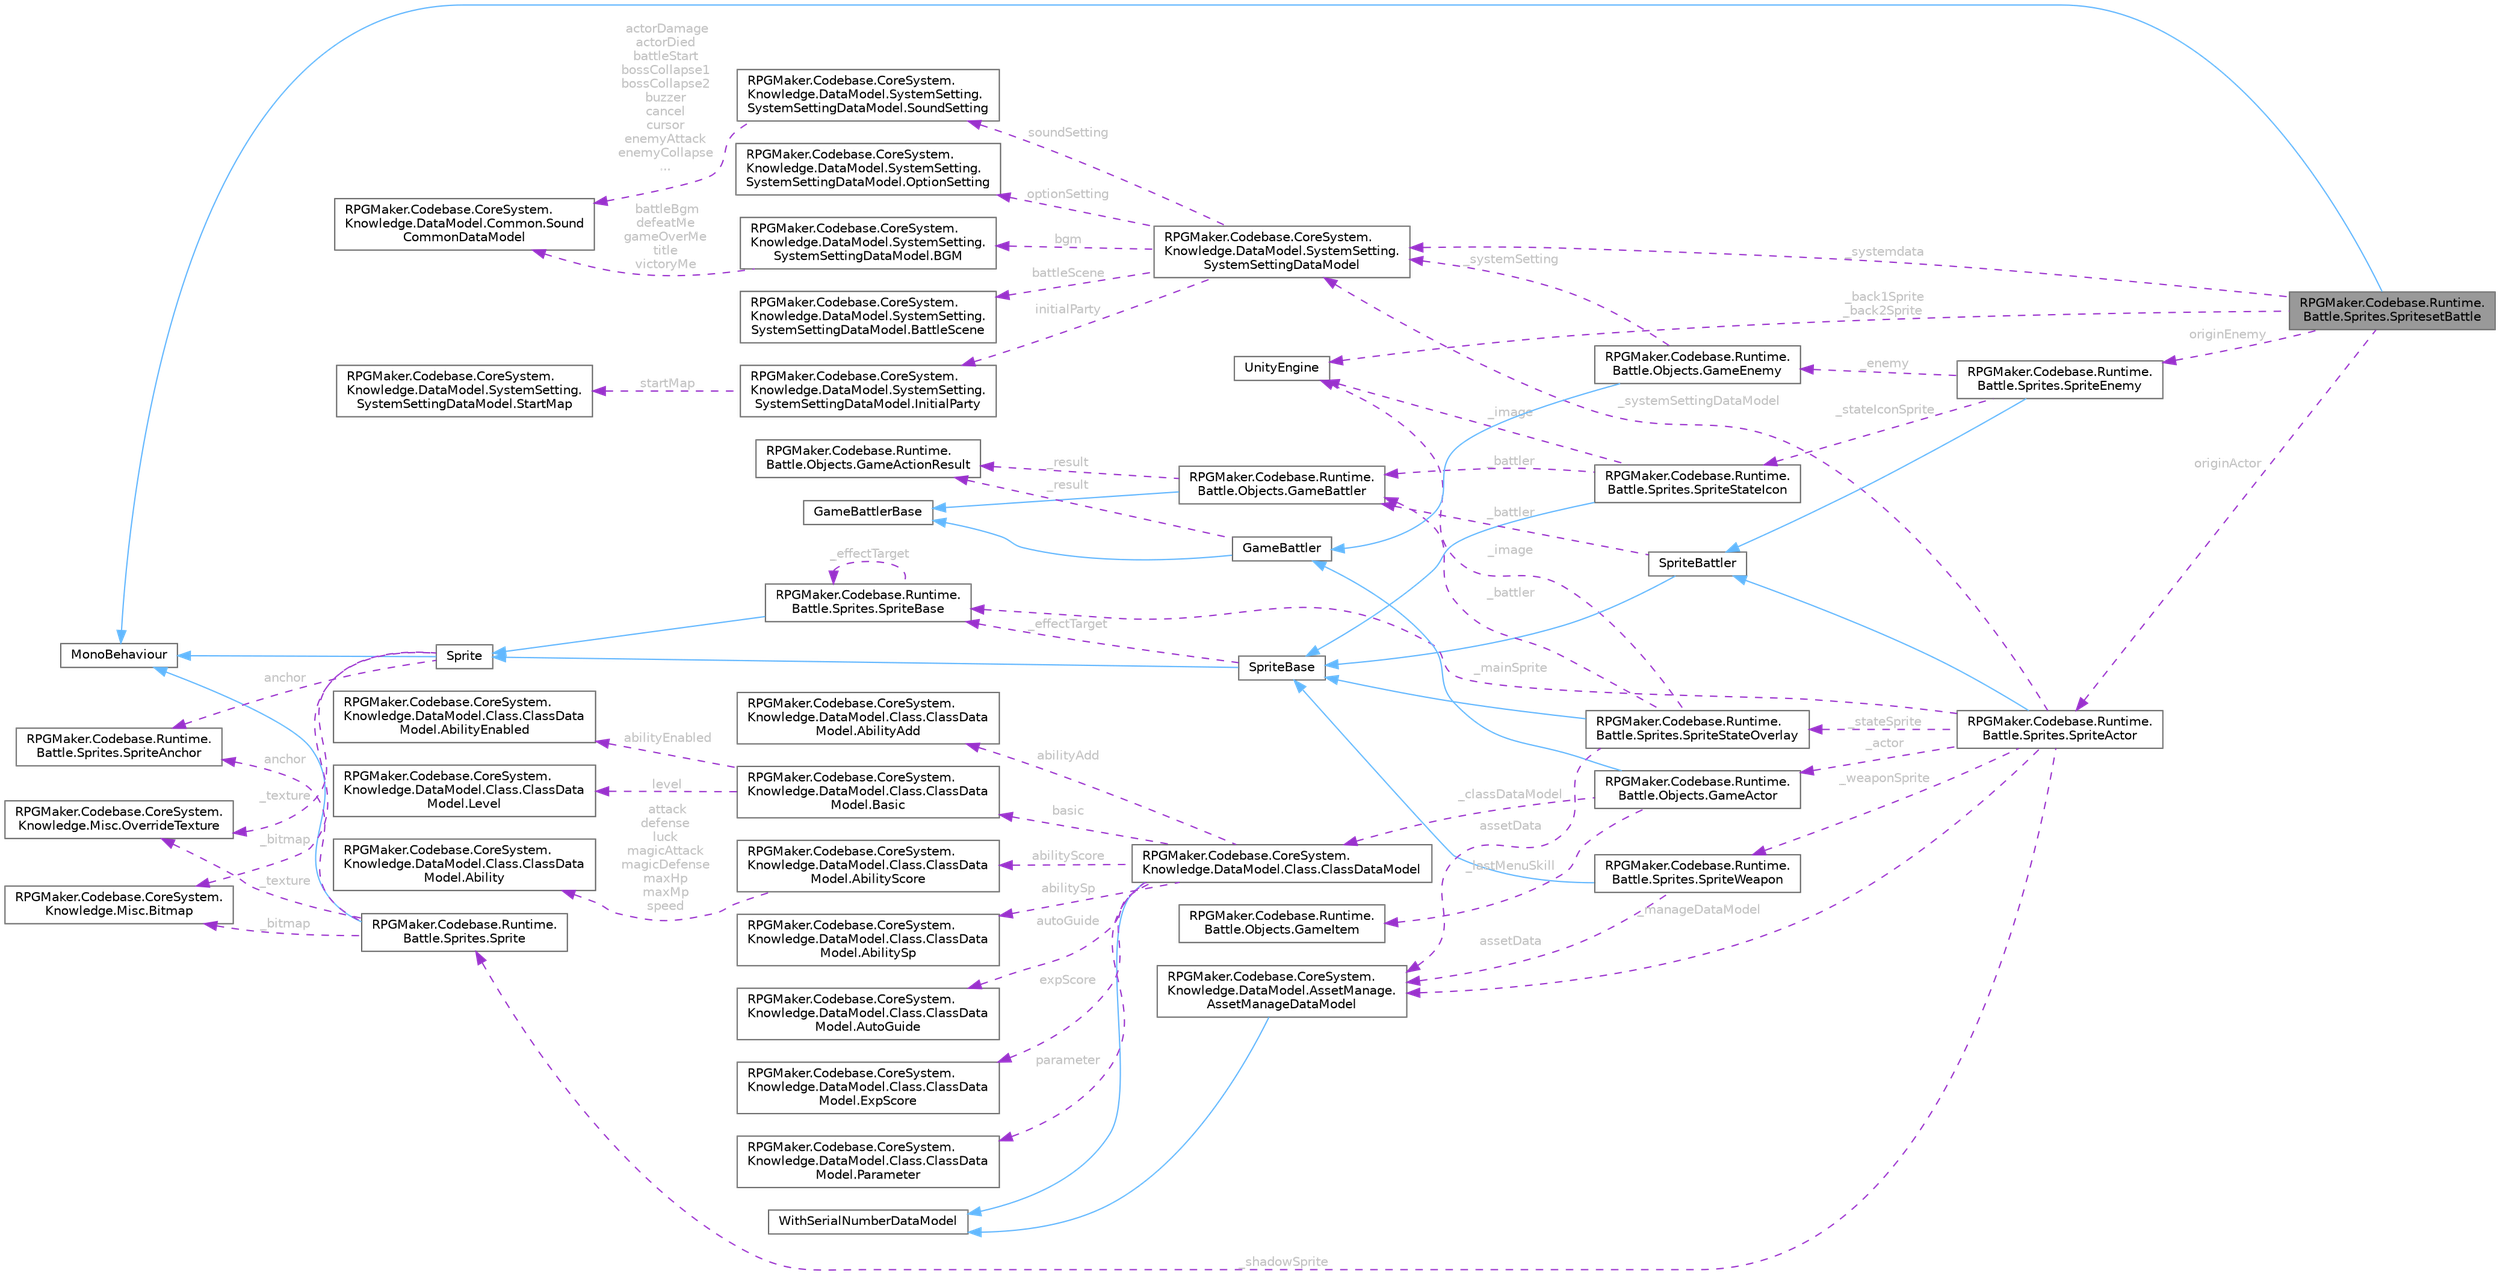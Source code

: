 digraph "RPGMaker.Codebase.Runtime.Battle.Sprites.SpritesetBattle"
{
 // LATEX_PDF_SIZE
  bgcolor="transparent";
  edge [fontname=Helvetica,fontsize=10,labelfontname=Helvetica,labelfontsize=10];
  node [fontname=Helvetica,fontsize=10,shape=box,height=0.2,width=0.4];
  rankdir="LR";
  Node1 [id="Node000001",label="RPGMaker.Codebase.Runtime.\lBattle.Sprites.SpritesetBattle",height=0.2,width=0.4,color="gray40", fillcolor="grey60", style="filled", fontcolor="black",tooltip="戦闘シーン用のスプライトセット。[背景][アクター][敵キャラ]を含む Unite用に作り替えている"];
  Node2 -> Node1 [id="edge1_Node000001_Node000002",dir="back",color="steelblue1",style="solid",tooltip=" "];
  Node2 [id="Node000002",label="MonoBehaviour",height=0.2,width=0.4,color="gray40", fillcolor="white", style="filled",tooltip=" "];
  Node3 -> Node1 [id="edge2_Node000001_Node000003",dir="back",color="darkorchid3",style="dashed",tooltip=" ",label=" _back1Sprite\n_back2Sprite",fontcolor="grey" ];
  Node3 [id="Node000003",label="UnityEngine",height=0.2,width=0.4,color="gray40", fillcolor="white", style="filled",tooltip=" "];
  Node4 -> Node1 [id="edge3_Node000001_Node000004",dir="back",color="darkorchid3",style="dashed",tooltip=" ",label=" _systemdata",fontcolor="grey" ];
  Node4 [id="Node000004",label="RPGMaker.Codebase.CoreSystem.\lKnowledge.DataModel.SystemSetting.\lSystemSettingDataModel",height=0.2,width=0.4,color="gray40", fillcolor="white", style="filled",URL="$d0/dd2/class_r_p_g_maker_1_1_codebase_1_1_core_system_1_1_knowledge_1_1_data_model_1_1_system_setting_1_1_system_setting_data_model.html",tooltip="😁 システム設定データ・モデル"];
  Node5 -> Node4 [id="edge4_Node000004_Node000005",dir="back",color="darkorchid3",style="dashed",tooltip=" ",label=" battleScene",fontcolor="grey" ];
  Node5 [id="Node000005",label="RPGMaker.Codebase.CoreSystem.\lKnowledge.DataModel.SystemSetting.\lSystemSettingDataModel.BattleScene",height=0.2,width=0.4,color="gray40", fillcolor="white", style="filled",URL="$df/d0c/class_r_p_g_maker_1_1_codebase_1_1_core_system_1_1_knowledge_1_1_data_model_1_1_system_setting_17ce0ed53697912195b01e8a552e37932.html",tooltip="😁 戦闘シーン"];
  Node6 -> Node4 [id="edge5_Node000004_Node000006",dir="back",color="darkorchid3",style="dashed",tooltip=" ",label=" bgm",fontcolor="grey" ];
  Node6 [id="Node000006",label="RPGMaker.Codebase.CoreSystem.\lKnowledge.DataModel.SystemSetting.\lSystemSettingDataModel.BGM",height=0.2,width=0.4,color="gray40", fillcolor="white", style="filled",URL="$d8/d7d/class_r_p_g_maker_1_1_codebase_1_1_core_system_1_1_knowledge_1_1_data_model_1_1_system_setting_13c37c0ac7a3e126c1b06c1462a6db3a9.html",tooltip="😁 背景音楽"];
  Node7 -> Node6 [id="edge6_Node000006_Node000007",dir="back",color="darkorchid3",style="dashed",tooltip=" ",label=" battleBgm\ndefeatMe\ngameOverMe\ntitle\nvictoryMe",fontcolor="grey" ];
  Node7 [id="Node000007",label="RPGMaker.Codebase.CoreSystem.\lKnowledge.DataModel.Common.Sound\lCommonDataModel",height=0.2,width=0.4,color="gray40", fillcolor="white", style="filled",URL="$df/dcd/class_r_p_g_maker_1_1_codebase_1_1_core_system_1_1_knowledge_1_1_data_model_1_1_common_1_1_sound_common_data_model.html",tooltip="😁 音共通データ・モデル"];
  Node8 -> Node4 [id="edge7_Node000004_Node000008",dir="back",color="darkorchid3",style="dashed",tooltip=" ",label=" initialParty",fontcolor="grey" ];
  Node8 [id="Node000008",label="RPGMaker.Codebase.CoreSystem.\lKnowledge.DataModel.SystemSetting.\lSystemSettingDataModel.InitialParty",height=0.2,width=0.4,color="gray40", fillcolor="white", style="filled",URL="$dc/dfb/class_r_p_g_maker_1_1_codebase_1_1_core_system_1_1_knowledge_1_1_data_model_1_1_system_setting_1539107dbc80fc9072f4fd2f8782921fe.html",tooltip="😁 初期パーティー"];
  Node9 -> Node8 [id="edge8_Node000008_Node000009",dir="back",color="darkorchid3",style="dashed",tooltip=" ",label=" startMap",fontcolor="grey" ];
  Node9 [id="Node000009",label="RPGMaker.Codebase.CoreSystem.\lKnowledge.DataModel.SystemSetting.\lSystemSettingDataModel.StartMap",height=0.2,width=0.4,color="gray40", fillcolor="white", style="filled",URL="$dd/d74/class_r_p_g_maker_1_1_codebase_1_1_core_system_1_1_knowledge_1_1_data_model_1_1_system_setting_1783ee6b6efe4675c8c39db7c7a3a93f6.html",tooltip="😁 開始マップ"];
  Node10 -> Node4 [id="edge9_Node000004_Node000010",dir="back",color="darkorchid3",style="dashed",tooltip=" ",label=" optionSetting",fontcolor="grey" ];
  Node10 [id="Node000010",label="RPGMaker.Codebase.CoreSystem.\lKnowledge.DataModel.SystemSetting.\lSystemSettingDataModel.OptionSetting",height=0.2,width=0.4,color="gray40", fillcolor="white", style="filled",URL="$d8/d86/class_r_p_g_maker_1_1_codebase_1_1_core_system_1_1_knowledge_1_1_data_model_1_1_system_setting_10d0bcdd35160aa829ac5668189dd2dd2.html",tooltip="😁 オプション設定"];
  Node11 -> Node4 [id="edge10_Node000004_Node000011",dir="back",color="darkorchid3",style="dashed",tooltip=" ",label=" soundSetting",fontcolor="grey" ];
  Node11 [id="Node000011",label="RPGMaker.Codebase.CoreSystem.\lKnowledge.DataModel.SystemSetting.\lSystemSettingDataModel.SoundSetting",height=0.2,width=0.4,color="gray40", fillcolor="white", style="filled",URL="$d9/d59/class_r_p_g_maker_1_1_codebase_1_1_core_system_1_1_knowledge_1_1_data_model_1_1_system_setting_1fc90e68ad3a4642899cf508b2c75ae0f.html",tooltip="😁 音設定"];
  Node7 -> Node11 [id="edge11_Node000011_Node000007",dir="back",color="darkorchid3",style="dashed",tooltip=" ",label=" actorDamage\nactorDied\nbattleStart\nbossCollapse1\nbossCollapse2\nbuzzer\ncancel\ncursor\nenemyAttack\nenemyCollapse\n...",fontcolor="grey" ];
  Node12 -> Node1 [id="edge12_Node000001_Node000012",dir="back",color="darkorchid3",style="dashed",tooltip=" ",label=" originActor",fontcolor="grey" ];
  Node12 [id="Node000012",label="RPGMaker.Codebase.Runtime.\lBattle.Sprites.SpriteActor",height=0.2,width=0.4,color="gray40", fillcolor="white", style="filled",URL="$d3/d5b/class_r_p_g_maker_1_1_codebase_1_1_runtime_1_1_battle_1_1_sprites_1_1_sprite_actor.html",tooltip="サイドビューのアクター表示用のスプライト"];
  Node13 -> Node12 [id="edge13_Node000012_Node000013",dir="back",color="steelblue1",style="solid",tooltip=" "];
  Node13 [id="Node000013",label="SpriteBattler",height=0.2,width=0.4,color="gray40", fillcolor="white", style="filled",URL="$da/d4d/class_r_p_g_maker_1_1_codebase_1_1_runtime_1_1_battle_1_1_sprites_1_1_sprite_battler.html",tooltip="戦闘シーンで表示されるキャラ画像"];
  Node14 -> Node13 [id="edge14_Node000013_Node000014",dir="back",color="steelblue1",style="solid",tooltip=" "];
  Node14 [id="Node000014",label="SpriteBase",height=0.2,width=0.4,color="gray40", fillcolor="white", style="filled",URL="$db/d42/class_r_p_g_maker_1_1_codebase_1_1_runtime_1_1_battle_1_1_sprites_1_1_sprite_base.html",tooltip="アニメーションする表示物のためのクラス"];
  Node15 -> Node14 [id="edge15_Node000014_Node000015",dir="back",color="steelblue1",style="solid",tooltip=" "];
  Node15 [id="Node000015",label="Sprite",height=0.2,width=0.4,color="gray40", fillcolor="white", style="filled",URL="$de/db2/class_r_p_g_maker_1_1_codebase_1_1_runtime_1_1_battle_1_1_sprites_1_1_sprite.html",tooltip="Unity用の部品"];
  Node2 -> Node15 [id="edge16_Node000015_Node000002",dir="back",color="steelblue1",style="solid",tooltip=" "];
  Node16 -> Node15 [id="edge17_Node000015_Node000016",dir="back",color="darkorchid3",style="dashed",tooltip=" ",label=" _bitmap",fontcolor="grey" ];
  Node16 [id="Node000016",label="RPGMaker.Codebase.CoreSystem.\lKnowledge.Misc.Bitmap",height=0.2,width=0.4,color="gray40", fillcolor="white", style="filled",URL="$db/d8a/class_r_p_g_maker_1_1_codebase_1_1_core_system_1_1_knowledge_1_1_misc_1_1_bitmap.html",tooltip="😁 ビットマップ"];
  Node17 -> Node15 [id="edge18_Node000015_Node000017",dir="back",color="darkorchid3",style="dashed",tooltip=" ",label=" _texture",fontcolor="grey" ];
  Node17 [id="Node000017",label="RPGMaker.Codebase.CoreSystem.\lKnowledge.Misc.OverrideTexture",height=0.2,width=0.4,color="gray40", fillcolor="white", style="filled",URL="$d2/dfe/class_r_p_g_maker_1_1_codebase_1_1_core_system_1_1_knowledge_1_1_misc_1_1_override_texture.html",tooltip="😁 上書きテクスチャー"];
  Node18 -> Node15 [id="edge19_Node000015_Node000018",dir="back",color="darkorchid3",style="dashed",tooltip=" ",label=" anchor",fontcolor="grey" ];
  Node18 [id="Node000018",label="RPGMaker.Codebase.Runtime.\lBattle.Sprites.SpriteAnchor",height=0.2,width=0.4,color="gray40", fillcolor="white", style="filled",URL="$dc/d5b/class_r_p_g_maker_1_1_codebase_1_1_runtime_1_1_battle_1_1_sprites_1_1_sprite_anchor.html",tooltip="SpriteのAnchor設定用クラス"];
  Node19 -> Node14 [id="edge20_Node000014_Node000019",dir="back",color="darkorchid3",style="dashed",tooltip=" ",label=" _effectTarget",fontcolor="grey" ];
  Node19 [id="Node000019",label="RPGMaker.Codebase.Runtime.\lBattle.Sprites.SpriteBase",height=0.2,width=0.4,color="gray40", fillcolor="white", style="filled",URL="$db/d42/class_r_p_g_maker_1_1_codebase_1_1_runtime_1_1_battle_1_1_sprites_1_1_sprite_base.html",tooltip="アニメーションする表示物のためのクラス"];
  Node15 -> Node19 [id="edge21_Node000019_Node000015",dir="back",color="steelblue1",style="solid",tooltip=" "];
  Node19 -> Node19 [id="edge22_Node000019_Node000019",dir="back",color="darkorchid3",style="dashed",tooltip=" ",label=" _effectTarget",fontcolor="grey" ];
  Node20 -> Node13 [id="edge23_Node000013_Node000020",dir="back",color="darkorchid3",style="dashed",tooltip=" ",label=" _battler",fontcolor="grey" ];
  Node20 [id="Node000020",label="RPGMaker.Codebase.Runtime.\lBattle.Objects.GameBattler",height=0.2,width=0.4,color="gray40", fillcolor="white", style="filled",URL="$d6/de6/class_r_p_g_maker_1_1_codebase_1_1_runtime_1_1_battle_1_1_objects_1_1_game_battler.html",tooltip="😁 戦闘シーンでのアイコンやアニメーションを含む、バトラーの動作を制御する"];
  Node21 -> Node20 [id="edge24_Node000020_Node000021",dir="back",color="steelblue1",style="solid",tooltip=" "];
  Node21 [id="Node000021",label="GameBattlerBase",height=0.2,width=0.4,color="gray40", fillcolor="white", style="filled",URL="$d2/d70/class_r_p_g_maker_1_1_codebase_1_1_runtime_1_1_battle_1_1_objects_1_1_game_battler_base.html",tooltip="BattleManager に保持され、戦闘シーンでのパラメータの計算に利用される"];
  Node22 -> Node20 [id="edge25_Node000020_Node000022",dir="back",color="darkorchid3",style="dashed",tooltip=" ",label=" _result",fontcolor="grey" ];
  Node22 [id="Node000022",label="RPGMaker.Codebase.Runtime.\lBattle.Objects.GameActionResult",height=0.2,width=0.4,color="gray40", fillcolor="white", style="filled",URL="$db/d27/class_r_p_g_maker_1_1_codebase_1_1_runtime_1_1_battle_1_1_objects_1_1_game_action_result.html",tooltip="😁 Game_Action の結果を記述したオブジェクト"];
  Node23 -> Node12 [id="edge26_Node000012_Node000023",dir="back",color="darkorchid3",style="dashed",tooltip=" ",label=" _actor",fontcolor="grey" ];
  Node23 [id="Node000023",label="RPGMaker.Codebase.Runtime.\lBattle.Objects.GameActor",height=0.2,width=0.4,color="gray40", fillcolor="white", style="filled",URL="$db/dfc/class_r_p_g_maker_1_1_codebase_1_1_runtime_1_1_battle_1_1_objects_1_1_game_actor.html",tooltip="😁 アクターのパラメータの取得、画像の設定、戦闘の処理とサイドビュー時の画像処理を行うクラス"];
  Node24 -> Node23 [id="edge27_Node000023_Node000024",dir="back",color="steelblue1",style="solid",tooltip=" "];
  Node24 [id="Node000024",label="GameBattler",height=0.2,width=0.4,color="gray40", fillcolor="white", style="filled",URL="$d6/de6/class_r_p_g_maker_1_1_codebase_1_1_runtime_1_1_battle_1_1_objects_1_1_game_battler.html",tooltip="😁 戦闘シーンでのアイコンやアニメーションを含む、バトラーの動作を制御する"];
  Node21 -> Node24 [id="edge28_Node000024_Node000021",dir="back",color="steelblue1",style="solid",tooltip=" "];
  Node22 -> Node24 [id="edge29_Node000024_Node000022",dir="back",color="darkorchid3",style="dashed",tooltip=" ",label=" _result",fontcolor="grey" ];
  Node25 -> Node23 [id="edge30_Node000023_Node000025",dir="back",color="darkorchid3",style="dashed",tooltip=" ",label=" _classDataModel",fontcolor="grey" ];
  Node25 [id="Node000025",label="RPGMaker.Codebase.CoreSystem.\lKnowledge.DataModel.Class.ClassDataModel",height=0.2,width=0.4,color="gray40", fillcolor="white", style="filled",URL="$df/d3c/class_r_p_g_maker_1_1_codebase_1_1_core_system_1_1_knowledge_1_1_data_model_1_1_class_1_1_class_data_model.html",tooltip="😁 クラス・データ・モデル"];
  Node26 -> Node25 [id="edge31_Node000025_Node000026",dir="back",color="steelblue1",style="solid",tooltip=" "];
  Node26 [id="Node000026",label="WithSerialNumberDataModel",height=0.2,width=0.4,color="gray40", fillcolor="white", style="filled",tooltip=" "];
  Node27 -> Node25 [id="edge32_Node000025_Node000027",dir="back",color="darkorchid3",style="dashed",tooltip=" ",label=" abilityAdd",fontcolor="grey" ];
  Node27 [id="Node000027",label="RPGMaker.Codebase.CoreSystem.\lKnowledge.DataModel.Class.ClassData\lModel.AbilityAdd",height=0.2,width=0.4,color="gray40", fillcolor="white", style="filled",URL="$d7/dd4/class_r_p_g_maker_1_1_codebase_1_1_core_system_1_1_knowledge_1_1_data_model_1_1_class_1_1_class_data_model_1_1_ability_add.html",tooltip="😁 能力追加"];
  Node28 -> Node25 [id="edge33_Node000025_Node000028",dir="back",color="darkorchid3",style="dashed",tooltip=" ",label=" abilityScore",fontcolor="grey" ];
  Node28 [id="Node000028",label="RPGMaker.Codebase.CoreSystem.\lKnowledge.DataModel.Class.ClassData\lModel.AbilityScore",height=0.2,width=0.4,color="gray40", fillcolor="white", style="filled",URL="$df/d20/class_r_p_g_maker_1_1_codebase_1_1_core_system_1_1_knowledge_1_1_data_model_1_1_class_1_1_class_data_model_1_1_ability_score.html",tooltip="😁 能力スコア"];
  Node29 -> Node28 [id="edge34_Node000028_Node000029",dir="back",color="darkorchid3",style="dashed",tooltip=" ",label=" attack\ndefense\nluck\nmagicAttack\nmagicDefense\nmaxHp\nmaxMp\nspeed",fontcolor="grey" ];
  Node29 [id="Node000029",label="RPGMaker.Codebase.CoreSystem.\lKnowledge.DataModel.Class.ClassData\lModel.Ability",height=0.2,width=0.4,color="gray40", fillcolor="white", style="filled",URL="$d9/d0e/class_r_p_g_maker_1_1_codebase_1_1_core_system_1_1_knowledge_1_1_data_model_1_1_class_1_1_class_data_model_1_1_ability.html",tooltip="能力"];
  Node30 -> Node25 [id="edge35_Node000025_Node000030",dir="back",color="darkorchid3",style="dashed",tooltip=" ",label=" abilitySp",fontcolor="grey" ];
  Node30 [id="Node000030",label="RPGMaker.Codebase.CoreSystem.\lKnowledge.DataModel.Class.ClassData\lModel.AbilitySp",height=0.2,width=0.4,color="gray40", fillcolor="white", style="filled",URL="$da/d3f/class_r_p_g_maker_1_1_codebase_1_1_core_system_1_1_knowledge_1_1_data_model_1_1_class_1_1_class_data_model_1_1_ability_sp.html",tooltip="😁 能力ＳＰ"];
  Node31 -> Node25 [id="edge36_Node000025_Node000031",dir="back",color="darkorchid3",style="dashed",tooltip=" ",label=" autoGuide",fontcolor="grey" ];
  Node31 [id="Node000031",label="RPGMaker.Codebase.CoreSystem.\lKnowledge.DataModel.Class.ClassData\lModel.AutoGuide",height=0.2,width=0.4,color="gray40", fillcolor="white", style="filled",URL="$da/d13/class_r_p_g_maker_1_1_codebase_1_1_core_system_1_1_knowledge_1_1_data_model_1_1_class_1_1_class_data_model_1_1_auto_guide.html",tooltip="😁 自動ガイド"];
  Node32 -> Node25 [id="edge37_Node000025_Node000032",dir="back",color="darkorchid3",style="dashed",tooltip=" ",label=" basic",fontcolor="grey" ];
  Node32 [id="Node000032",label="RPGMaker.Codebase.CoreSystem.\lKnowledge.DataModel.Class.ClassData\lModel.Basic",height=0.2,width=0.4,color="gray40", fillcolor="white", style="filled",URL="$da/d8f/class_r_p_g_maker_1_1_codebase_1_1_core_system_1_1_knowledge_1_1_data_model_1_1_class_1_1_class_data_model_1_1_basic.html",tooltip="基本"];
  Node33 -> Node32 [id="edge38_Node000032_Node000033",dir="back",color="darkorchid3",style="dashed",tooltip=" ",label=" abilityEnabled",fontcolor="grey" ];
  Node33 [id="Node000033",label="RPGMaker.Codebase.CoreSystem.\lKnowledge.DataModel.Class.ClassData\lModel.AbilityEnabled",height=0.2,width=0.4,color="gray40", fillcolor="white", style="filled",URL="$db/d2b/class_r_p_g_maker_1_1_codebase_1_1_core_system_1_1_knowledge_1_1_data_model_1_1_class_1_1_class_data_model_1_1_ability_enabled.html",tooltip="能力活性化済み"];
  Node34 -> Node32 [id="edge39_Node000032_Node000034",dir="back",color="darkorchid3",style="dashed",tooltip=" ",label=" level",fontcolor="grey" ];
  Node34 [id="Node000034",label="RPGMaker.Codebase.CoreSystem.\lKnowledge.DataModel.Class.ClassData\lModel.Level",height=0.2,width=0.4,color="gray40", fillcolor="white", style="filled",URL="$d3/d0a/class_r_p_g_maker_1_1_codebase_1_1_core_system_1_1_knowledge_1_1_data_model_1_1_class_1_1_class_data_model_1_1_level.html",tooltip="レベル"];
  Node35 -> Node25 [id="edge40_Node000025_Node000035",dir="back",color="darkorchid3",style="dashed",tooltip=" ",label=" expScore",fontcolor="grey" ];
  Node35 [id="Node000035",label="RPGMaker.Codebase.CoreSystem.\lKnowledge.DataModel.Class.ClassData\lModel.ExpScore",height=0.2,width=0.4,color="gray40", fillcolor="white", style="filled",URL="$de/d1b/class_r_p_g_maker_1_1_codebase_1_1_core_system_1_1_knowledge_1_1_data_model_1_1_class_1_1_class_data_model_1_1_exp_score.html",tooltip="😁 経験値スコア"];
  Node36 -> Node25 [id="edge41_Node000025_Node000036",dir="back",color="darkorchid3",style="dashed",tooltip=" ",label=" parameter",fontcolor="grey" ];
  Node36 [id="Node000036",label="RPGMaker.Codebase.CoreSystem.\lKnowledge.DataModel.Class.ClassData\lModel.Parameter",height=0.2,width=0.4,color="gray40", fillcolor="white", style="filled",URL="$dc/d9d/class_r_p_g_maker_1_1_codebase_1_1_core_system_1_1_knowledge_1_1_data_model_1_1_class_1_1_class_data_model_1_1_parameter.html",tooltip="😁 引数"];
  Node37 -> Node23 [id="edge42_Node000023_Node000037",dir="back",color="darkorchid3",style="dashed",tooltip=" ",label=" _lastMenuSkill",fontcolor="grey" ];
  Node37 [id="Node000037",label="RPGMaker.Codebase.Runtime.\lBattle.Objects.GameItem",height=0.2,width=0.4,color="gray40", fillcolor="white", style="filled",URL="$df/d31/class_r_p_g_maker_1_1_codebase_1_1_runtime_1_1_battle_1_1_objects_1_1_game_item.html",tooltip="アイテム全般とスキルをまとめて扱うクラス"];
  Node19 -> Node12 [id="edge43_Node000012_Node000019",dir="back",color="darkorchid3",style="dashed",tooltip=" ",label=" _mainSprite",fontcolor="grey" ];
  Node38 -> Node12 [id="edge44_Node000012_Node000038",dir="back",color="darkorchid3",style="dashed",tooltip=" ",label=" _manageDataModel",fontcolor="grey" ];
  Node38 [id="Node000038",label="RPGMaker.Codebase.CoreSystem.\lKnowledge.DataModel.AssetManage.\lAssetManageDataModel",height=0.2,width=0.4,color="gray40", fillcolor="white", style="filled",URL="$d0/d6d/class_r_p_g_maker_1_1_codebase_1_1_core_system_1_1_knowledge_1_1_data_model_1_1_asset_manage_1_1_asset_manage_data_model.html",tooltip="資産管理データ・モデル"];
  Node26 -> Node38 [id="edge45_Node000038_Node000026",dir="back",color="steelblue1",style="solid",tooltip=" "];
  Node39 -> Node12 [id="edge46_Node000012_Node000039",dir="back",color="darkorchid3",style="dashed",tooltip=" ",label=" _shadowSprite",fontcolor="grey" ];
  Node39 [id="Node000039",label="RPGMaker.Codebase.Runtime.\lBattle.Sprites.Sprite",height=0.2,width=0.4,color="gray40", fillcolor="white", style="filled",URL="$de/db2/class_r_p_g_maker_1_1_codebase_1_1_runtime_1_1_battle_1_1_sprites_1_1_sprite.html",tooltip="Unity用の部品"];
  Node2 -> Node39 [id="edge47_Node000039_Node000002",dir="back",color="steelblue1",style="solid",tooltip=" "];
  Node16 -> Node39 [id="edge48_Node000039_Node000016",dir="back",color="darkorchid3",style="dashed",tooltip=" ",label=" _bitmap",fontcolor="grey" ];
  Node17 -> Node39 [id="edge49_Node000039_Node000017",dir="back",color="darkorchid3",style="dashed",tooltip=" ",label=" _texture",fontcolor="grey" ];
  Node18 -> Node39 [id="edge50_Node000039_Node000018",dir="back",color="darkorchid3",style="dashed",tooltip=" ",label=" anchor",fontcolor="grey" ];
  Node40 -> Node12 [id="edge51_Node000012_Node000040",dir="back",color="darkorchid3",style="dashed",tooltip=" ",label=" _stateSprite",fontcolor="grey" ];
  Node40 [id="Node000040",label="RPGMaker.Codebase.Runtime.\lBattle.Sprites.SpriteStateOverlay",height=0.2,width=0.4,color="gray40", fillcolor="white", style="filled",URL="$dd/d83/class_r_p_g_maker_1_1_codebase_1_1_runtime_1_1_battle_1_1_sprites_1_1_sprite_state_overlay.html",tooltip="ステート画像(img/system/States.png)のスプライト"];
  Node14 -> Node40 [id="edge52_Node000040_Node000014",dir="back",color="steelblue1",style="solid",tooltip=" "];
  Node20 -> Node40 [id="edge53_Node000040_Node000020",dir="back",color="darkorchid3",style="dashed",tooltip=" ",label=" _battler",fontcolor="grey" ];
  Node3 -> Node40 [id="edge54_Node000040_Node000003",dir="back",color="darkorchid3",style="dashed",tooltip=" ",label=" _image",fontcolor="grey" ];
  Node38 -> Node40 [id="edge55_Node000040_Node000038",dir="back",color="darkorchid3",style="dashed",tooltip=" ",label=" assetData",fontcolor="grey" ];
  Node4 -> Node12 [id="edge56_Node000012_Node000004",dir="back",color="darkorchid3",style="dashed",tooltip=" ",label=" _systemSettingDataModel",fontcolor="grey" ];
  Node41 -> Node12 [id="edge57_Node000012_Node000041",dir="back",color="darkorchid3",style="dashed",tooltip=" ",label=" _weaponSprite",fontcolor="grey" ];
  Node41 [id="Node000041",label="RPGMaker.Codebase.Runtime.\lBattle.Sprites.SpriteWeapon",height=0.2,width=0.4,color="gray40", fillcolor="white", style="filled",URL="$db/d90/class_r_p_g_maker_1_1_codebase_1_1_runtime_1_1_battle_1_1_sprites_1_1_sprite_weapon.html",tooltip="武器(img/system/WeaponsX.png)のスプライト"];
  Node14 -> Node41 [id="edge58_Node000041_Node000014",dir="back",color="steelblue1",style="solid",tooltip=" "];
  Node38 -> Node41 [id="edge59_Node000041_Node000038",dir="back",color="darkorchid3",style="dashed",tooltip=" ",label=" assetData",fontcolor="grey" ];
  Node42 -> Node1 [id="edge60_Node000001_Node000042",dir="back",color="darkorchid3",style="dashed",tooltip=" ",label=" originEnemy",fontcolor="grey" ];
  Node42 [id="Node000042",label="RPGMaker.Codebase.Runtime.\lBattle.Sprites.SpriteEnemy",height=0.2,width=0.4,color="gray40", fillcolor="white", style="filled",URL="$d3/d60/class_r_p_g_maker_1_1_codebase_1_1_runtime_1_1_battle_1_1_sprites_1_1_sprite_enemy.html",tooltip="[敵キャラ]表示用のスプライトクラス"];
  Node13 -> Node42 [id="edge61_Node000042_Node000013",dir="back",color="steelblue1",style="solid",tooltip=" "];
  Node43 -> Node42 [id="edge62_Node000042_Node000043",dir="back",color="darkorchid3",style="dashed",tooltip=" ",label=" _enemy",fontcolor="grey" ];
  Node43 [id="Node000043",label="RPGMaker.Codebase.Runtime.\lBattle.Objects.GameEnemy",height=0.2,width=0.4,color="gray40", fillcolor="white", style="filled",URL="$d8/de8/class_r_p_g_maker_1_1_codebase_1_1_runtime_1_1_battle_1_1_objects_1_1_game_enemy.html",tooltip="戦闘中の[敵キャラ]のパラメータの取得、画像の設定を行うクラス"];
  Node24 -> Node43 [id="edge63_Node000043_Node000024",dir="back",color="steelblue1",style="solid",tooltip=" "];
  Node4 -> Node43 [id="edge64_Node000043_Node000004",dir="back",color="darkorchid3",style="dashed",tooltip=" ",label=" _systemSetting",fontcolor="grey" ];
  Node44 -> Node42 [id="edge65_Node000042_Node000044",dir="back",color="darkorchid3",style="dashed",tooltip=" ",label=" _stateIconSprite",fontcolor="grey" ];
  Node44 [id="Node000044",label="RPGMaker.Codebase.Runtime.\lBattle.Sprites.SpriteStateIcon",height=0.2,width=0.4,color="gray40", fillcolor="white", style="filled",URL="$d7/d4e/class_r_p_g_maker_1_1_codebase_1_1_runtime_1_1_battle_1_1_sprites_1_1_sprite_state_icon.html",tooltip="ステートアイコン( img/system/IconSet.png )表示用スプライト"];
  Node14 -> Node44 [id="edge66_Node000044_Node000014",dir="back",color="steelblue1",style="solid",tooltip=" "];
  Node20 -> Node44 [id="edge67_Node000044_Node000020",dir="back",color="darkorchid3",style="dashed",tooltip=" ",label=" _battler",fontcolor="grey" ];
  Node3 -> Node44 [id="edge68_Node000044_Node000003",dir="back",color="darkorchid3",style="dashed",tooltip=" ",label=" _image",fontcolor="grey" ];
}
